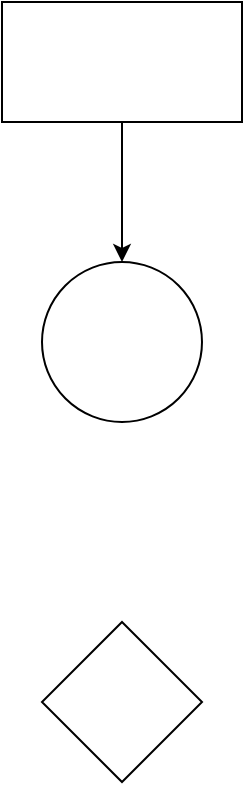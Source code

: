<mxfile version="16.6.5" type="github">
  <diagram id="xNledQy-MCgXjcF_dodw" name="第 1 页">
    <mxGraphModel dx="1161" dy="773" grid="1" gridSize="10" guides="1" tooltips="1" connect="1" arrows="1" fold="1" page="1" pageScale="1" pageWidth="827" pageHeight="1169" math="0" shadow="0">
      <root>
        <mxCell id="0" />
        <mxCell id="1" parent="0" />
        <mxCell id="F21DJSrqfj2laK_uwkQO-3" value="" style="edgeStyle=orthogonalEdgeStyle;rounded=0;orthogonalLoop=1;jettySize=auto;html=1;" parent="1" source="F21DJSrqfj2laK_uwkQO-1" target="F21DJSrqfj2laK_uwkQO-2" edge="1">
          <mxGeometry relative="1" as="geometry" />
        </mxCell>
        <mxCell id="F21DJSrqfj2laK_uwkQO-1" value="" style="rounded=0;whiteSpace=wrap;html=1;" parent="1" vertex="1">
          <mxGeometry x="90" y="130" width="120" height="60" as="geometry" />
        </mxCell>
        <mxCell id="F21DJSrqfj2laK_uwkQO-2" value="" style="ellipse;whiteSpace=wrap;html=1;aspect=fixed;" parent="1" vertex="1">
          <mxGeometry x="110" y="260" width="80" height="80" as="geometry" />
        </mxCell>
        <mxCell id="K3crZa0-n0DXqXpofWJX-1" value="" style="rhombus;whiteSpace=wrap;html=1;" vertex="1" parent="1">
          <mxGeometry x="110" y="440" width="80" height="80" as="geometry" />
        </mxCell>
      </root>
    </mxGraphModel>
  </diagram>
</mxfile>
